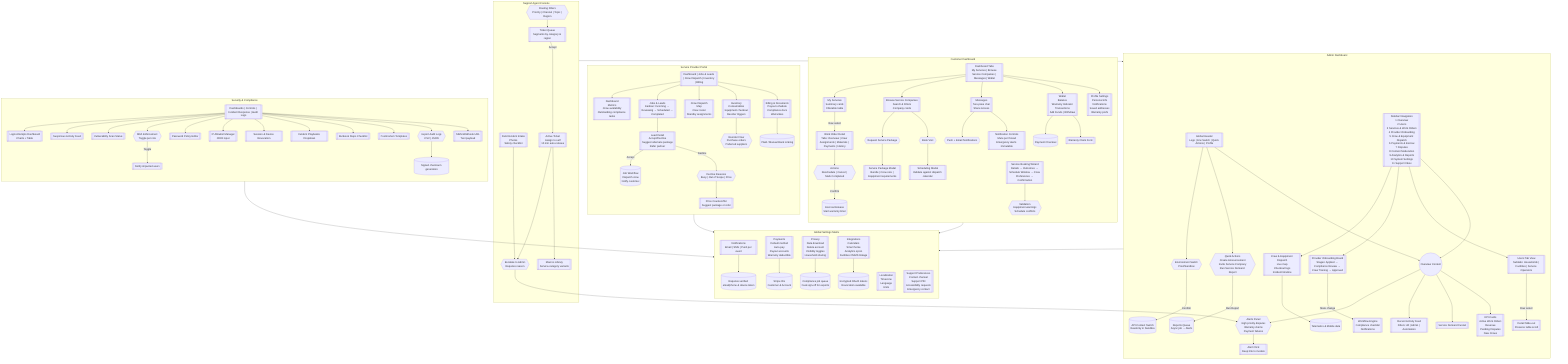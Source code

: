 %% Mermaid diagram describing current FixIt web application structure
%% Scope: Website dashboards and flows across admin, customer, provider, support, security, and settings modules.

flowchart TB
    subgraph AdminPortal[Admin Dashboard]
        direction TB
        AdminHeader[["Global Header\nLogo | Env Switch | Quick Actions | Profile"]]
        AdminSidebar[["Sidebar Navigation\n1 Overview\n2 Users\n3 Services & Work Orders\n4 Provider Onboarding\n5 Crew & Equipment Dispatch\n6 Payments & Escrow\n7 Disputes\n8 Content Moderation\n9 Analytics & Reports\n10 System Settings\n11 Support Inbox"]]
        AdminOverview(("Overview Content"))
        AdminKPIs[["KPI Cards\nActive Work Orders\nRevenue\nPending Disputes\nNew Crews"]]
        AdminFunnel[["Service Demand Funnel"]]
        AdminActivity[["Recent Activity Feed\nFilters: All | Admin | Automation"]]
        AdminAlerts{{"Alerts Panel\nHigh priority disputes\nWarranty claims\nPayment failures"}}
        AdminOverview --> AdminKPIs
        AdminOverview --> AdminFunnel
        AdminOverview --> AdminActivity
        AdminOverview --> AdminAlerts
        AdminHeader --> AdminOverview
        AdminSidebar --> AdminOverview
        AdminUsers[["Users Tab View\nSubtabs: Households | Facilities | Service Operators"]]
        AdminSidebar --> AdminUsers
        AdminUsers -->|"Row select"| AdminUserSlideOut[["Detail Slide-out\nPreserve table scroll"]]
        AdminProvider[["Provider Onboarding Board\nStages: Applied → Compliance Review → Crew Training → Approved"]]
        AdminSidebar --> AdminProvider
        AdminProvider -->|"State change"| AdminWorkflow[["Workflow Engine\nCompliance checklist\nNotifications"]]
        AdminDispatch[["Crew & Equipment Dispatch\nLive map\nCheckout logs\nIncident timeline"]]
        AdminSidebar --> AdminDispatch
        AdminDispatch --> AdminTelemetry[("Telematics & Mobile data")]
        AdminQuickActions{{"Quick Actions\nCreate Announcement\nInvite Service Company\nRun Service Demand Report"}}
        AdminHeader --> AdminQuickActions
        AdminQuickActions -->|"Run Report"| AdminReports[("Reports Queue\nAsync job → Alerts")]
        AdminEnvSwitch{{"Environment Switch\nProd/Sandbox"}}
        AdminHeader --> AdminEnvSwitch
        AdminEnvSwitch -->|"Confirm"| AdminAPI[("API Context Switch\nReadonly in Sandbox")]
        AdminAlerts --> AdminAlertDeepLink[["Alert Click\nDeep link to module"]]
    end

    subgraph CustomerWeb[Customer Dashboard]
        direction TB
        CustomerTabs[["Dashboard Tabs\nMy Services | Browse Service Companies | Messages | Wallet"]]
        CustomerMyServices[["My Services\nSummary cards\nFilterable table"]]
        CustomerWorkOrderDetail[["Work Order Detail\nTabs: Overview | Crew Assignments | Materials | Payments | History"]]
        CustomerActions{{"Actions\nReschedule | Cancel | Mark Completed"}}
        CustomerWizard[["Service Booking Wizard\nDetails → Outcomes → Schedule Window → Crew Preferences → Confirmation"]]
        CustomerBrowse[["Browse Service Companies\nSearch & Filters\nCompany cards"]]
        CustomerBrowseCTA{{"Request Service Package"}}
        CustomerBookVisit{{"Book Visit"}}
        CustomerMessages[["Messages\nTwo-pane chat\nShare Access"]]
        CustomerWallet[["Wallet\nBalance\nWarranty Indicator\nTransactions\nAdd Funds | Withdraw"]]
        CustomerTabs --> CustomerMyServices
        CustomerTabs --> CustomerBrowse
        CustomerTabs --> CustomerMessages
        CustomerTabs --> CustomerWallet
        CustomerMyServices -->|"Row select"| CustomerWorkOrderDetail
        CustomerWorkOrderDetail --> CustomerActions
        CustomerActions -->|"Confirm"| EscrowRelease[("Escrow Release\nStart warranty timer")]
        CustomerBrowse --> CustomerBrowseCTA
        CustomerBrowse --> CustomerBookVisit
        CustomerBrowseCTA --> CustomerPackageModal[["Service Package Modal\nBundle | Crew size | Equipment requirements"]]
        CustomerBookVisit --> CustomerScheduling[["Scheduling Modal\nValidate against dispatch calendar"]]
        CustomerWizard --> CustomerValidation{{"Validation\nEquipment warnings\nSchedule conflicts"}}
        CustomerMessages --> MessageAlerts{{"Push + Email Notifications"}}
        CustomerWallet --> PaymentFlow[("Payment Checkout")]
        CustomerWallet --> WarrantyClaim[["Warranty Claim Form"]]
        CustomerSettings[["Profile Settings\nPersonal info\nNotifications\nSaved addresses\nWarranty prefs"]]
        CustomerTabs --> CustomerSettings
        CustomerNotifications[["Notification Controls\nMute per thread\nEmergency alerts immutable"]]
        CustomerMessages --> CustomerNotifications
    end

    subgraph ProviderWeb[Service Provider Portal]
        direction TB
        ProviderTabs[["Dashboard | Jobs & Leads | Crew Dispatch | Inventory | Billing"]]
        ProviderDashboard[["Dashboard\nMetrics\nCrew availability\nOutstanding compliance tasks"]]
        ProviderLeads[["Jobs & Leads\nKanban: Incoming → Reviewing → Scheduled → Completed"]]
        ProviderLeadDetail[["Lead Detail\nAccept/Decline\nSuggest alternate package\nRefer partner"]]
        ProviderDispatch[["Crew Dispatch\nMap\nCrew roster\nStandby assignments"]]
        ProviderInventory[["Inventory\nConsumables\nEquipment checkout\nReorder triggers"]]
        ProviderBilling[["Billing & Documents\nPayout schedule\nCompliance docs\nWarranties"]]
        ProviderTabs --> ProviderDashboard
        ProviderTabs --> ProviderLeads
        ProviderTabs --> ProviderDispatch
        ProviderTabs --> ProviderInventory
        ProviderTabs --> ProviderBilling
        ProviderLeads --> ProviderLeadDetail
        ProviderLeadDetail -->|"Accept"| JobWorkflow[("Job Workflow\nDispatch crew\nNotify customer")]
        ProviderLeadDetail -->|"Decline"| DeclineReasons{{"Decline Reasons\nBusy | Out of Scope | Price"}}
        DeclineReasons --> PriceCounter[["Price Counteroffer\nSuggest package or refer"]]
        ProviderInventory --> ReorderFlow{{"Reorder Flow\nPurchase orders\nPreferred suppliers"}}
        ProviderBilling --> PlaidFlow[("Plaid / Manual Bank Linking")]
    end

    subgraph SupportWeb[Support Agent Console]
        direction TB
        SupportQueue[["Ticket Queue\nSegments by category & region"]]
        SupportMacros[["Macros Library\nService-category variants"]]
        SupportEscalate{{"Escalate to Admin\nRequires reason"}}
        SupportRouting{{"Routing Filters\nPriority | Channel | Topic | Region"}}
        SupportIntake[["Field Incident Intake\nPhotos\nSafety checklist"]]
        SupportQueue -->|"Accept"| SupportWork[["Active Ticket\nAssign to self\n10 min auto-release"]]
        SupportWork --> SupportMacros
        SupportWork --> SupportEscalate
        SupportEscalate --> AdminAlerts
        SupportRouting --> SupportQueue
        SupportIntake --> SupportEscalate
    end

    subgraph SecurityConsole[Security & Compliance]
        direction TB
        SecurityTabs[["Dashboards | Controls | Incident Response | Audit Logs"]]
        LoginAttempts[["Login Attempts Dashboard\nCharts + Table"]]
        SuspiciousFeed[["Suspicious Activity Feed"]]
        VulnStatus[["Vulnerability Scan Status"]]
        MFAControl{{"MFA Enforcement\nToggle per role"}}
        PasswordPolicy[["Password Policy Editor"]]
        IPAllowlist[["IP Allowlist Manager\nCIDR input"]]
        SessionRevoke[["Session & Device Revocation"]]
        Playbooks[["Incident Playbooks Dropdown"]]
        Runbooks[["Runbook Steps Checklist"]]
        Postmortems[["Postmortem Templates"]]
        AuditExport{{"Export Audit Logs\nCSV | JSON"}}
        SIEMWebhook[["SIEM Webhook URL\nTest payload"]]
        SecurityTabs --> LoginAttempts
        SecurityTabs --> SuspiciousFeed
        SecurityTabs --> VulnStatus
        SecurityTabs --> MFAControl
        SecurityTabs --> PasswordPolicy
        SecurityTabs --> IPAllowlist
        SecurityTabs --> SessionRevoke
        SecurityTabs --> Playbooks
        SecurityTabs --> Runbooks
        SecurityTabs --> Postmortems
        SecurityTabs --> AuditExport
        SecurityTabs --> SIEMWebhook
        MFAControl -->|"Toggle"| UserNotify[["Notify impacted users"]]
        AuditExport --> SignedChecksum[("Signed checksum generation")]
    end

    subgraph SettingsMatrix[Global Settings Matrix]
        direction TB
        NotificationsSettings[["Notifications\nEmail | SMS | Push per event"]]
        PaymentsSettings[["Payments\nDefault method\nAuto-pay\nPayout accounts\nWarranty deductible"]]
        PrivacySettings[["Privacy\nData download\nDelete account\nVisibility toggles\nHousehold sharing"]]
        LocalizationSettings[["Localization\nTimezone\nLanguage\nUnits"]]
        SupportPreferences[["Support Preferences\nContact channel\nSupport PIN\nAccessibility requests\nEmergency contact"]]
        IntegrationsSettings[["Integrations\nCalendars\nSmart home\nAnalytics opt-in\nFacilities CMMS linkage"]]
        NotificationsSettings --> VerifiedChannels[("Requires verified email/phone & device token")]
        PaymentsSettings --> StripeData[("Stripe IDs\nCustomer & Account")] 
        PrivacySettings --> ComplianceJob[("Compliance job queue\nDual sign-off for exports")]
        IntegrationsSettings --> OAuthStore[("Encrypted OAuth tokens\nRevocation available")]
    end

    AdminPortal --> SettingsMatrix
    CustomerWeb --> SettingsMatrix
    ProviderWeb --> SettingsMatrix
    SupportWeb --> AdminPortal
    SecurityConsole --> SettingsMatrix